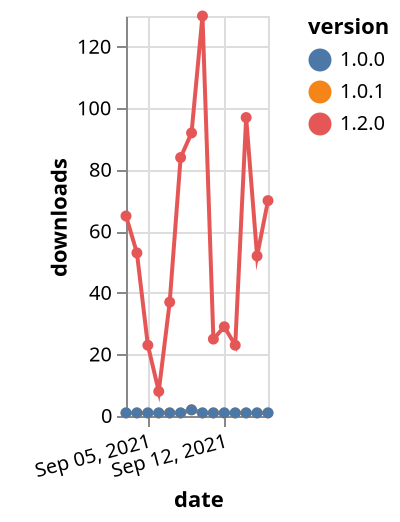 {"$schema": "https://vega.github.io/schema/vega-lite/v5.json", "description": "A simple bar chart with embedded data.", "data": {"values": [{"date": "2021-09-03", "total": 133, "delta": 1, "version": "1.0.1"}, {"date": "2021-09-04", "total": 134, "delta": 1, "version": "1.0.1"}, {"date": "2021-09-05", "total": 135, "delta": 1, "version": "1.0.1"}, {"date": "2021-09-06", "total": 136, "delta": 1, "version": "1.0.1"}, {"date": "2021-09-07", "total": 137, "delta": 1, "version": "1.0.1"}, {"date": "2021-09-08", "total": 138, "delta": 1, "version": "1.0.1"}, {"date": "2021-09-09", "total": 140, "delta": 2, "version": "1.0.1"}, {"date": "2021-09-10", "total": 141, "delta": 1, "version": "1.0.1"}, {"date": "2021-09-11", "total": 142, "delta": 1, "version": "1.0.1"}, {"date": "2021-09-12", "total": 143, "delta": 1, "version": "1.0.1"}, {"date": "2021-09-13", "total": 144, "delta": 1, "version": "1.0.1"}, {"date": "2021-09-14", "total": 145, "delta": 1, "version": "1.0.1"}, {"date": "2021-09-15", "total": 146, "delta": 1, "version": "1.0.1"}, {"date": "2021-09-16", "total": 147, "delta": 1, "version": "1.0.1"}, {"date": "2021-09-03", "total": 146, "delta": 1, "version": "1.0.0"}, {"date": "2021-09-04", "total": 147, "delta": 1, "version": "1.0.0"}, {"date": "2021-09-05", "total": 148, "delta": 1, "version": "1.0.0"}, {"date": "2021-09-06", "total": 149, "delta": 1, "version": "1.0.0"}, {"date": "2021-09-07", "total": 150, "delta": 1, "version": "1.0.0"}, {"date": "2021-09-08", "total": 151, "delta": 1, "version": "1.0.0"}, {"date": "2021-09-09", "total": 153, "delta": 2, "version": "1.0.0"}, {"date": "2021-09-10", "total": 154, "delta": 1, "version": "1.0.0"}, {"date": "2021-09-11", "total": 155, "delta": 1, "version": "1.0.0"}, {"date": "2021-09-12", "total": 156, "delta": 1, "version": "1.0.0"}, {"date": "2021-09-13", "total": 157, "delta": 1, "version": "1.0.0"}, {"date": "2021-09-14", "total": 158, "delta": 1, "version": "1.0.0"}, {"date": "2021-09-15", "total": 159, "delta": 1, "version": "1.0.0"}, {"date": "2021-09-16", "total": 160, "delta": 1, "version": "1.0.0"}, {"date": "2021-09-03", "total": 2760, "delta": 65, "version": "1.2.0"}, {"date": "2021-09-04", "total": 2813, "delta": 53, "version": "1.2.0"}, {"date": "2021-09-05", "total": 2836, "delta": 23, "version": "1.2.0"}, {"date": "2021-09-06", "total": 2844, "delta": 8, "version": "1.2.0"}, {"date": "2021-09-07", "total": 2881, "delta": 37, "version": "1.2.0"}, {"date": "2021-09-08", "total": 2965, "delta": 84, "version": "1.2.0"}, {"date": "2021-09-09", "total": 3057, "delta": 92, "version": "1.2.0"}, {"date": "2021-09-10", "total": 3187, "delta": 130, "version": "1.2.0"}, {"date": "2021-09-11", "total": 3212, "delta": 25, "version": "1.2.0"}, {"date": "2021-09-12", "total": 3241, "delta": 29, "version": "1.2.0"}, {"date": "2021-09-13", "total": 3264, "delta": 23, "version": "1.2.0"}, {"date": "2021-09-14", "total": 3361, "delta": 97, "version": "1.2.0"}, {"date": "2021-09-15", "total": 3413, "delta": 52, "version": "1.2.0"}, {"date": "2021-09-16", "total": 3483, "delta": 70, "version": "1.2.0"}]}, "width": "container", "mark": {"type": "line", "point": {"filled": true}}, "encoding": {"x": {"field": "date", "type": "temporal", "timeUnit": "yearmonthdate", "title": "date", "axis": {"labelAngle": -15}}, "y": {"field": "delta", "type": "quantitative", "title": "downloads"}, "color": {"field": "version", "type": "nominal"}, "tooltip": {"field": "delta"}}}